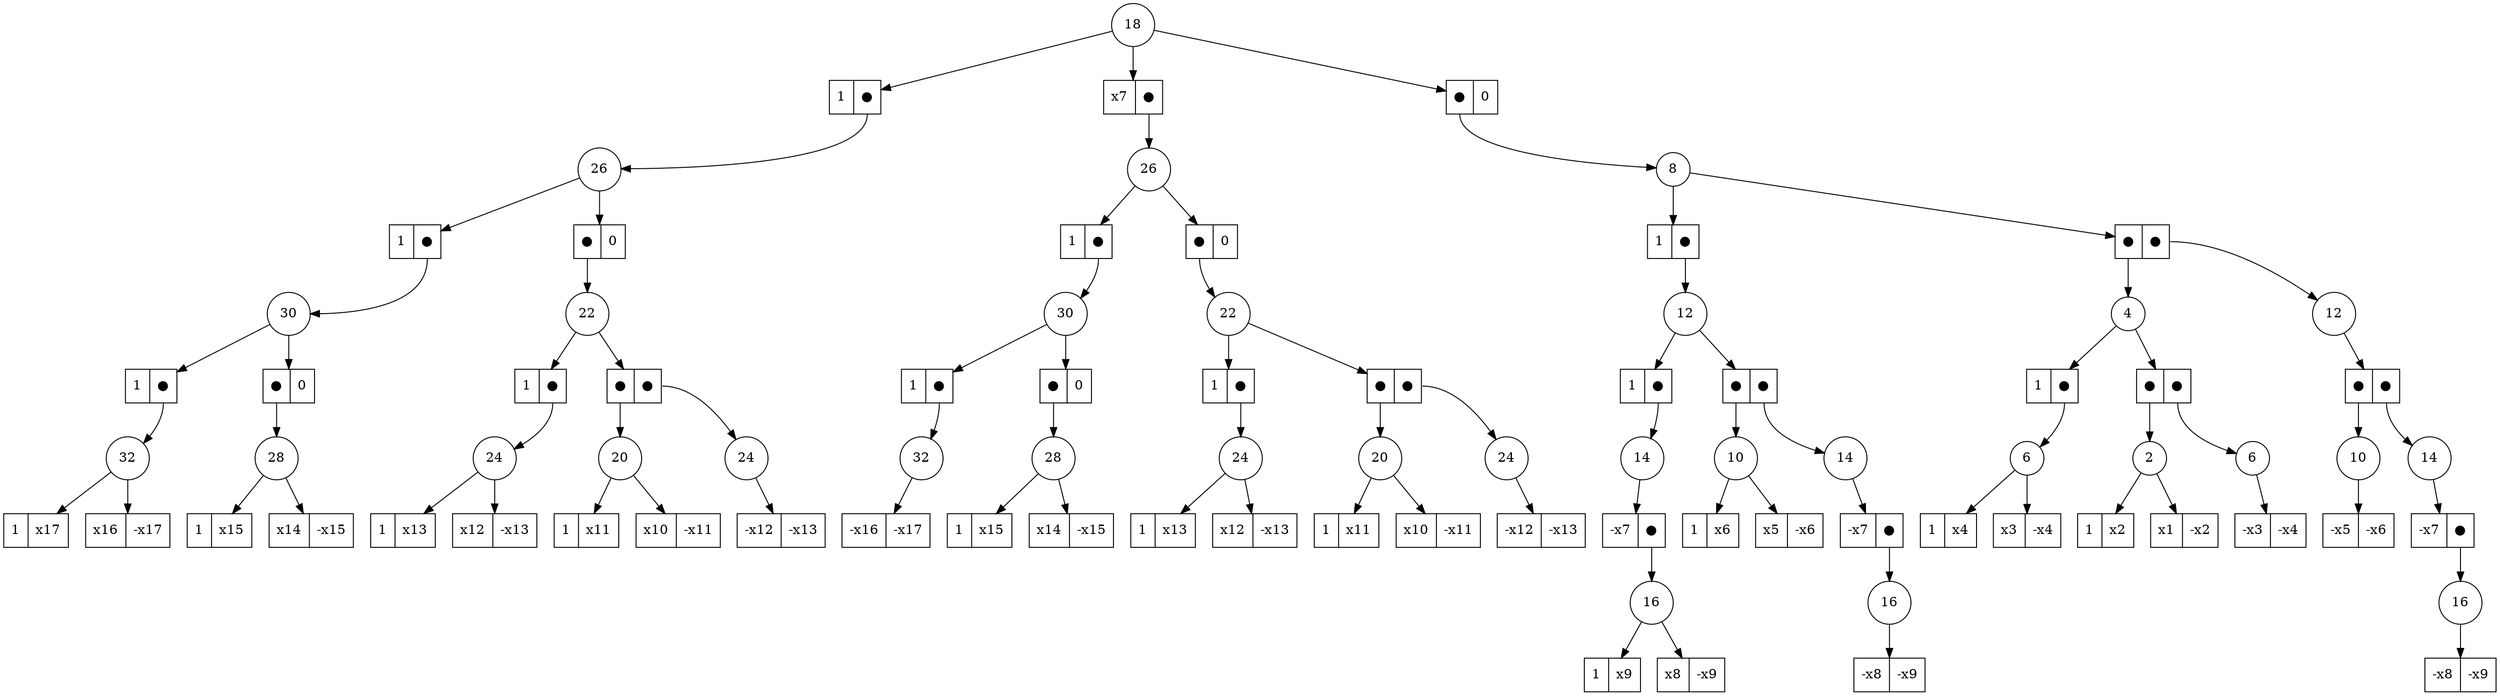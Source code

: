 digraph G {
	Dec_0_1 [shape=circle, label="18"]
	Dec_0_1 -> Ele_1_5
	Ele_1_5 [shape=record,label="<f0> 1|<f1> ●"]
	Ele_1_5:f1 -> Dec_2_1
	Dec_2_1 [shape=circle, label="26"]
	Dec_2_1 -> Ele_3_1
	Ele_3_1 [shape=record,label="<f0> 1|<f1> ●"]
	Ele_3_1:f1 -> Dec_4_1
	Dec_4_1 [shape=circle, label="30"]
	Dec_4_1 -> Ele_5_1
	Ele_5_1 [shape=record,label="<f0> 1|<f1> ●"]
	Ele_5_1:f1 -> Dec_6_1
	Dec_6_1 [shape=circle, label="32"]
	Dec_6_1 -> Ele_7_1
	Ele_7_1 [shape=record,label="<f0> 1|<f1> x17"]
	Dec_6_1 -> Ele_7_2
	Ele_7_2 [shape=record,label="<f0> x16|<f1> -x17"]
	Dec_4_1 -> Ele_5_2
	Ele_5_2 [shape=record,label="<f0> ●|<f1> 0"]
	Ele_5_2:f0 -> Dec_6_2
	Dec_6_2 [shape=circle, label="28"]
	Dec_6_2 -> Ele_7_3
	Ele_7_3 [shape=record,label="<f0> 1|<f1> x15"]
	Dec_6_2 -> Ele_7_4
	Ele_7_4 [shape=record,label="<f0> x14|<f1> -x15"]
	Dec_2_1 -> Ele_3_2
	Ele_3_2 [shape=record,label="<f0> ●|<f1> 0"]
	Ele_3_2:f0 -> Dec_4_2
	Dec_4_2 [shape=circle, label="22"]
	Dec_4_2 -> Ele_5_3
	Ele_5_3 [shape=record,label="<f0> 1|<f1> ●"]
	Ele_5_3:f1 -> Dec_6_3
	Dec_6_3 [shape=circle, label="24"]
	Dec_6_3 -> Ele_7_5
	Ele_7_5 [shape=record,label="<f0> 1|<f1> x13"]
	Dec_6_3 -> Ele_7_6
	Ele_7_6 [shape=record,label="<f0> x12|<f1> -x13"]
	Dec_4_2 -> Ele_5_4
	Ele_5_4 [shape=record,label="<f0> ●|<f1> ●"]
	Ele_5_4:f0 -> Dec_6_4
	Dec_6_4 [shape=circle, label="20"]
	Dec_6_4 -> Ele_7_7
	Ele_7_7 [shape=record,label="<f0> 1|<f1> x11"]
	Dec_6_4 -> Ele_7_8
	Ele_7_8 [shape=record,label="<f0> x10|<f1> -x11"]
	Ele_5_4:f1 -> Dec_6_5
	Dec_6_5 [shape=circle, label="24"]
	Dec_6_5 -> Ele_7_9
	Ele_7_9 [shape=record,label="<f0> -x12|<f1> -x13"]
	Dec_0_1 -> Ele_1_6
	Ele_1_6 [shape=record,label="<f0> x7|<f1> ●"]
	Ele_1_6:f1 -> Dec_2_2
	Dec_2_2 [shape=circle, label="26"]
	Dec_2_2 -> Ele_3_3
	Ele_3_3 [shape=record,label="<f0> 1|<f1> ●"]
	Ele_3_3:f1 -> Dec_4_3
	Dec_4_3 [shape=circle, label="30"]
	Dec_4_3 -> Ele_5_5
	Ele_5_5 [shape=record,label="<f0> 1|<f1> ●"]
	Ele_5_5:f1 -> Dec_6_6
	Dec_6_6 [shape=circle, label="32"]
	Dec_6_6 -> Ele_7_10
	Ele_7_10 [shape=record,label="<f0> -x16|<f1> -x17"]
	Dec_4_3 -> Ele_5_6
	Ele_5_6 [shape=record,label="<f0> ●|<f1> 0"]
	Ele_5_6:f0 -> Dec_6_7
	Dec_6_7 [shape=circle, label="28"]
	Dec_6_7 -> Ele_7_11
	Ele_7_11 [shape=record,label="<f0> 1|<f1> x15"]
	Dec_6_7 -> Ele_7_12
	Ele_7_12 [shape=record,label="<f0> x14|<f1> -x15"]
	Dec_2_2 -> Ele_3_4
	Ele_3_4 [shape=record,label="<f0> ●|<f1> 0"]
	Ele_3_4:f0 -> Dec_4_4
	Dec_4_4 [shape=circle, label="22"]
	Dec_4_4 -> Ele_5_7
	Ele_5_7 [shape=record,label="<f0> 1|<f1> ●"]
	Ele_5_7:f1 -> Dec_6_8
	Dec_6_8 [shape=circle, label="24"]
	Dec_6_8 -> Ele_7_13
	Ele_7_13 [shape=record,label="<f0> 1|<f1> x13"]
	Dec_6_8 -> Ele_7_14
	Ele_7_14 [shape=record,label="<f0> x12|<f1> -x13"]
	Dec_4_4 -> Ele_5_8
	Ele_5_8 [shape=record,label="<f0> ●|<f1> ●"]
	Ele_5_8:f0 -> Dec_6_9
	Dec_6_9 [shape=circle, label="20"]
	Dec_6_9 -> Ele_7_15
	Ele_7_15 [shape=record,label="<f0> 1|<f1> x11"]
	Dec_6_9 -> Ele_7_16
	Ele_7_16 [shape=record,label="<f0> x10|<f1> -x11"]
	Ele_5_8:f1 -> Dec_6_10
	Dec_6_10 [shape=circle, label="24"]
	Dec_6_10 -> Ele_7_17
	Ele_7_17 [shape=record,label="<f0> -x12|<f1> -x13"]
	Dec_0_1 -> Ele_1_7
	Ele_1_7 [shape=record,label="<f0> ●|<f1> 0"]
	Ele_1_7:f0 -> Dec_2_3
	Dec_2_3 [shape=circle, label="8"]
	Dec_2_3 -> Ele_3_5
	Ele_3_5 [shape=record,label="<f0> 1|<f1> ●"]
	Ele_3_5:f1 -> Dec_4_5
	Dec_4_5 [shape=circle, label="12"]
	Dec_4_5 -> Ele_5_9
	Ele_5_9 [shape=record,label="<f0> 1|<f1> ●"]
	Ele_5_9:f1 -> Dec_6_11
	Dec_6_11 [shape=circle, label="14"]
	Dec_6_11 -> Ele_7_18
	Ele_7_18 [shape=record,label="<f0> -x7|<f1> ●"]
	Ele_7_18:f1 -> Dec_8_1
	Dec_8_1 [shape=circle, label="16"]
	Dec_8_1 -> Ele_9_1
	Ele_9_1 [shape=record,label="<f0> 1|<f1> x9"]
	Dec_8_1 -> Ele_9_2
	Ele_9_2 [shape=record,label="<f0> x8|<f1> -x9"]
	Dec_4_5 -> Ele_5_10
	Ele_5_10 [shape=record,label="<f0> ●|<f1> ●"]
	Ele_5_10:f0 -> Dec_6_12
	Dec_6_12 [shape=circle, label="10"]
	Dec_6_12 -> Ele_7_19
	Ele_7_19 [shape=record,label="<f0> 1|<f1> x6"]
	Dec_6_12 -> Ele_7_20
	Ele_7_20 [shape=record,label="<f0> x5|<f1> -x6"]
	Ele_5_10:f1 -> Dec_6_13
	Dec_6_13 [shape=circle, label="14"]
	Dec_6_13 -> Ele_7_21
	Ele_7_21 [shape=record,label="<f0> -x7|<f1> ●"]
	Ele_7_21:f1 -> Dec_8_2
	Dec_8_2 [shape=circle, label="16"]
	Dec_8_2 -> Ele_9_3
	Ele_9_3 [shape=record,label="<f0> -x8|<f1> -x9"]
	Dec_2_3 -> Ele_3_6
	Ele_3_6 [shape=record,label="<f0> ●|<f1> ●"]
	Ele_3_6:f0 -> Dec_4_6
	Dec_4_6 [shape=circle, label="4"]
	Dec_4_6 -> Ele_5_11
	Ele_5_11 [shape=record,label="<f0> 1|<f1> ●"]
	Ele_5_11:f1 -> Dec_6_14
	Dec_6_14 [shape=circle, label="6"]
	Dec_6_14 -> Ele_7_22
	Ele_7_22 [shape=record,label="<f0> 1|<f1> x4"]
	Dec_6_14 -> Ele_7_23
	Ele_7_23 [shape=record,label="<f0> x3|<f1> -x4"]
	Dec_4_6 -> Ele_5_12
	Ele_5_12 [shape=record,label="<f0> ●|<f1> ●"]
	Ele_5_12:f0 -> Dec_6_15
	Dec_6_15 [shape=circle, label="2"]
	Dec_6_15 -> Ele_7_24
	Ele_7_24 [shape=record,label="<f0> 1|<f1> x2"]
	Dec_6_15 -> Ele_7_25
	Ele_7_25 [shape=record,label="<f0> x1|<f1> -x2"]
	Ele_5_12:f1 -> Dec_6_16
	Dec_6_16 [shape=circle, label="6"]
	Dec_6_16 -> Ele_7_26
	Ele_7_26 [shape=record,label="<f0> -x3|<f1> -x4"]
	Ele_3_6:f1 -> Dec_4_7
	Dec_4_7 [shape=circle, label="12"]
	Dec_4_7 -> Ele_5_13
	Ele_5_13 [shape=record,label="<f0> ●|<f1> ●"]
	Ele_5_13:f0 -> Dec_6_17
	Dec_6_17 [shape=circle, label="10"]
	Dec_6_17 -> Ele_7_27
	Ele_7_27 [shape=record,label="<f0> -x5|<f1> -x6"]
	Ele_5_13:f1 -> Dec_6_18
	Dec_6_18 [shape=circle, label="14"]
	Dec_6_18 -> Ele_7_28
	Ele_7_28 [shape=record,label="<f0> -x7|<f1> ●"]
	Ele_7_28:f1 -> Dec_8_3
	Dec_8_3 [shape=circle, label="16"]
	Dec_8_3 -> Ele_9_4
	Ele_9_4 [shape=record,label="<f0> -x8|<f1> -x9"]
}
